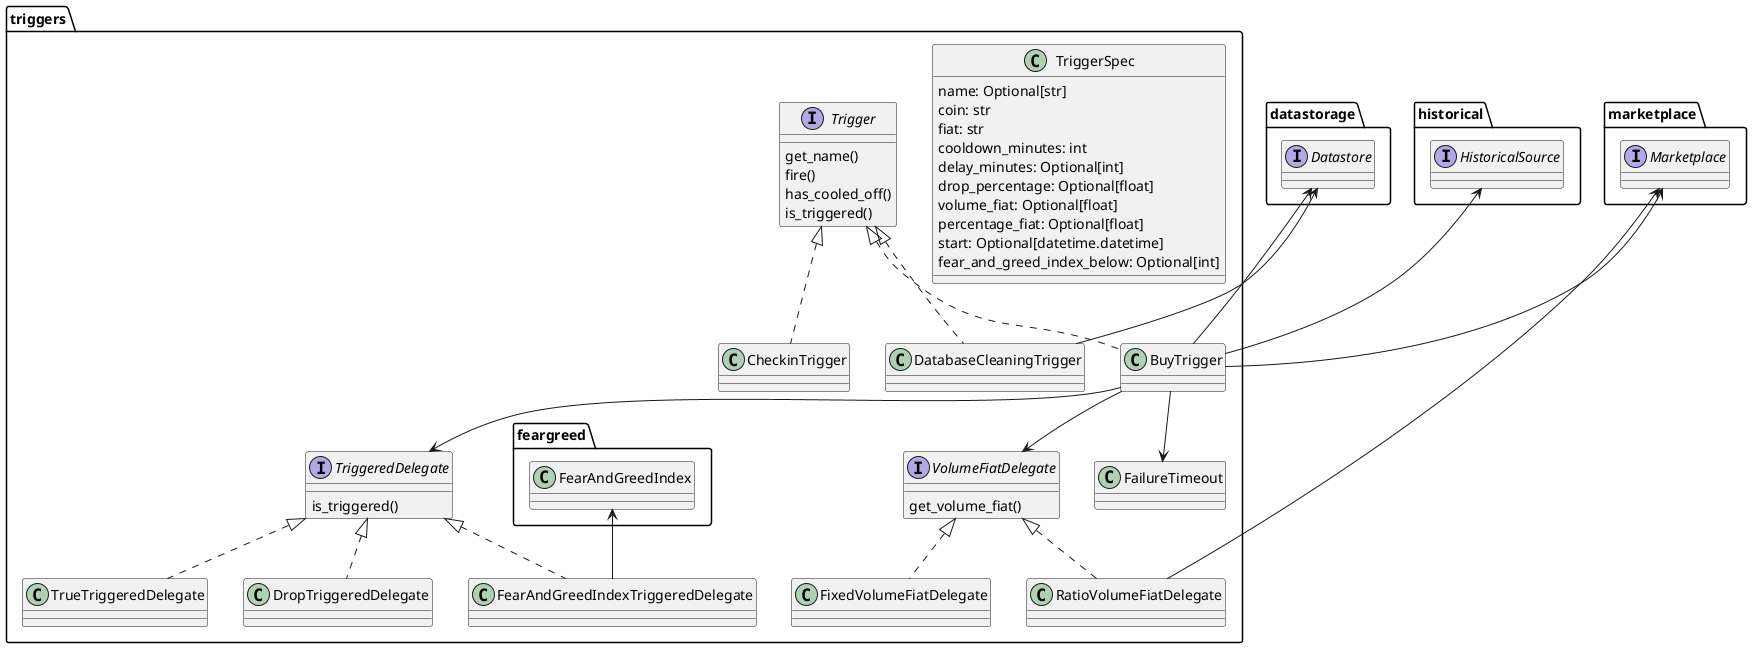 @startuml

allowmixing

!if ($standalone)
interface marketplace.Marketplace
interface datastorage.Datastore
interface historical.HistoricalSource
!endif

namespace triggers {

class TriggerSpec {
    name: Optional[str]
    coin: str
    fiat: str
    cooldown_minutes: int
    delay_minutes: Optional[int]
    drop_percentage: Optional[float]
    volume_fiat: Optional[float]
    percentage_fiat: Optional[float]
    start: Optional[datetime.datetime]
    fear_and_greed_index_below: Optional[int]
}

interface Trigger {
    get_name()
    fire()
    has_cooled_off()
    is_triggered()
}

class BuyTrigger implements Trigger

datastorage.Datastore <-- BuyTrigger
marketplace.Marketplace <-- BuyTrigger
historical.HistoricalSource <-- BuyTrigger

interface TriggeredDelegate {
    is_triggered()
}
BuyTrigger --> TriggeredDelegate

interface VolumeFiatDelegate {
    get_volume_fiat()
}
BuyTrigger --> VolumeFiatDelegate

class FixedVolumeFiatDelegate implements VolumeFiatDelegate
class RatioVolumeFiatDelegate implements VolumeFiatDelegate

class DropTriggeredDelegate implements TriggeredDelegate
class TrueTriggeredDelegate implements TriggeredDelegate

class FailureTimeout
BuyTrigger --> FailureTimeout


class CheckinTrigger implements Trigger
class DatabaseCleaningTrigger implements Trigger

datastorage.Datastore <-- DatabaseCleaningTrigger

marketplace.Marketplace <-- RatioVolumeFiatDelegate


class FearAndGreedIndexTriggeredDelegate implements TriggeredDelegate
feargreed.FearAndGreedIndex <-- FearAndGreedIndexTriggeredDelegate

}

@enduml